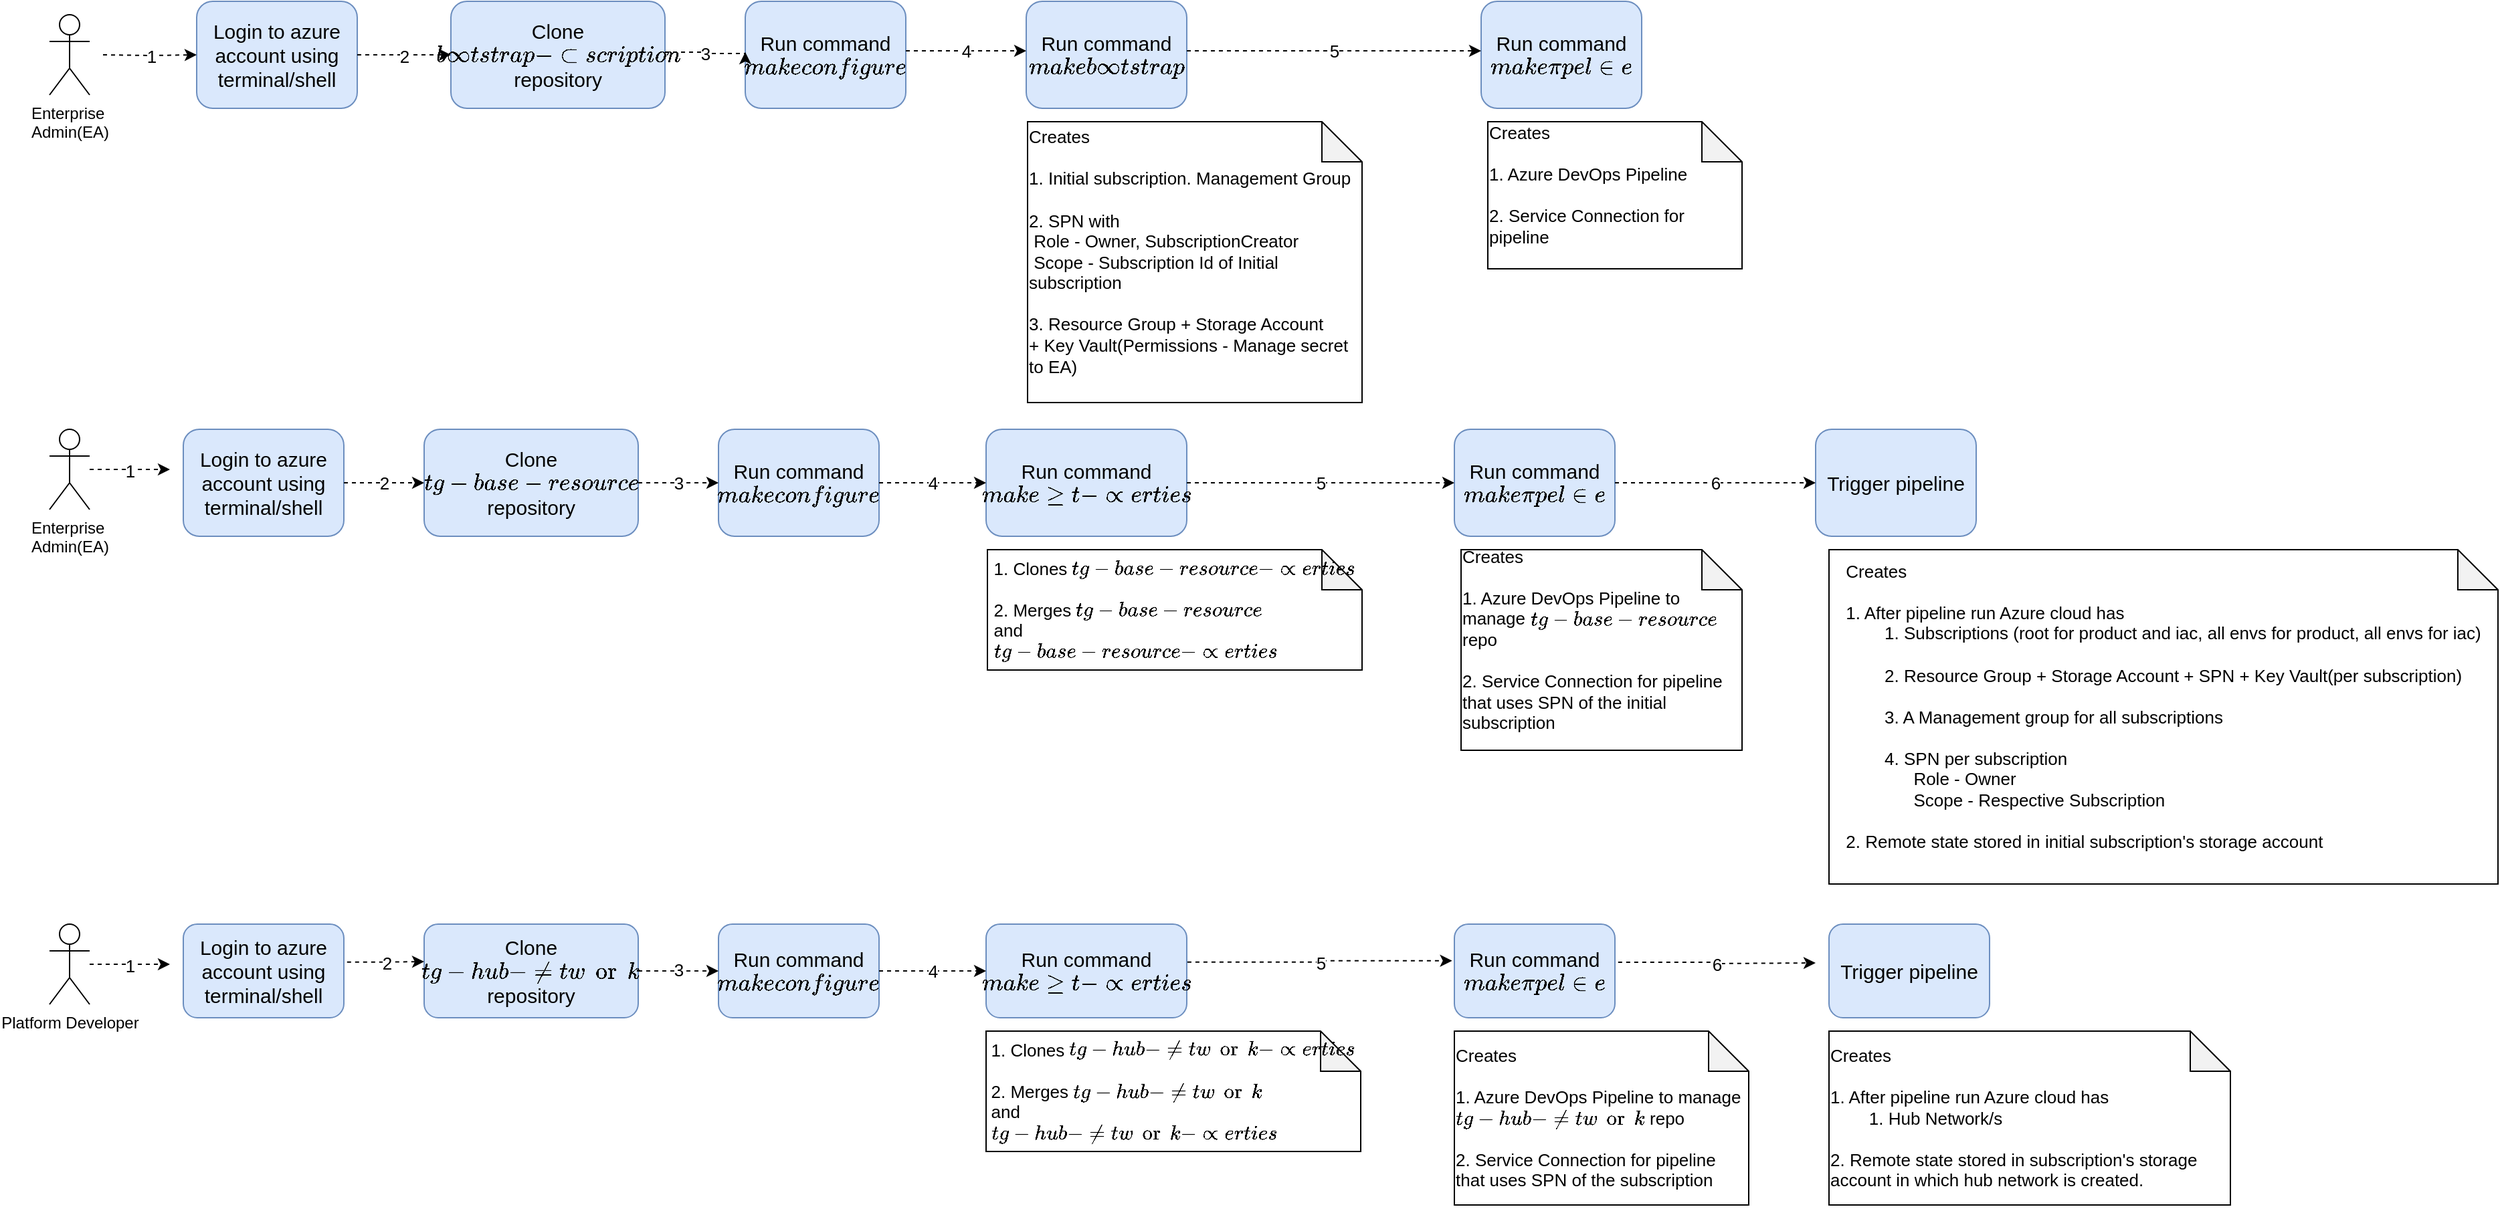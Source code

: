 <mxfile version="22.1.9" type="device">
  <diagram name="Page-1" id="f34acrSi9D9ibMz0_r-A">
    <mxGraphModel dx="4631" dy="1034" grid="1" gridSize="10" guides="1" tooltips="1" connect="1" arrows="1" fold="1" page="1" pageScale="1" pageWidth="850" pageHeight="1100" math="0" shadow="0">
      <root>
        <mxCell id="0" />
        <mxCell id="1" parent="0" />
        <mxCell id="wNbTaOA1KIy0ftxwt_gk-1" value="&lt;font style=&quot;font-size: 15px;&quot;&gt;Run command &lt;br&gt;`make bootstrap`&lt;/font&gt;" style="rounded=1;whiteSpace=wrap;html=1;fillColor=#dae8fc;strokeColor=#6c8ebf;" parent="1" vertex="1">
          <mxGeometry x="-1770" y="40" width="120" height="80" as="geometry" />
        </mxCell>
        <mxCell id="wNbTaOA1KIy0ftxwt_gk-2" value="&lt;font style=&quot;font-size: 15px;&quot;&gt;Run command &lt;br&gt;`make pipeline`&lt;/font&gt;" style="rounded=1;whiteSpace=wrap;html=1;fillColor=#dae8fc;strokeColor=#6c8ebf;" parent="1" vertex="1">
          <mxGeometry x="-1430" y="40" width="120" height="80" as="geometry" />
        </mxCell>
        <mxCell id="wNbTaOA1KIy0ftxwt_gk-3" value="Enterprise&amp;nbsp;&lt;br&gt;Admin(EA)" style="shape=umlActor;verticalLabelPosition=bottom;verticalAlign=top;html=1;outlineConnect=0;" parent="1" vertex="1">
          <mxGeometry x="-2500" y="50" width="30" height="60" as="geometry" />
        </mxCell>
        <mxCell id="wNbTaOA1KIy0ftxwt_gk-4" value="&lt;font style=&quot;font-size: 15px;&quot;&gt;Clone `bootstrap-subscription` repository&lt;/font&gt;" style="rounded=1;whiteSpace=wrap;html=1;fillColor=#dae8fc;strokeColor=#6c8ebf;" parent="1" vertex="1">
          <mxGeometry x="-2200" y="40" width="160" height="80" as="geometry" />
        </mxCell>
        <mxCell id="wNbTaOA1KIy0ftxwt_gk-5" value="&lt;font style=&quot;font-size: 15px;&quot;&gt;Login to azure account using terminal/shell&lt;/font&gt;" style="rounded=1;whiteSpace=wrap;html=1;align=center;fillColor=#dae8fc;strokeColor=#6c8ebf;" parent="1" vertex="1">
          <mxGeometry x="-2390" y="40" width="120" height="80" as="geometry" />
        </mxCell>
        <mxCell id="wNbTaOA1KIy0ftxwt_gk-7" value="&lt;div style=&quot;text-align: left; font-size: 13px;&quot;&gt;&lt;span style=&quot;background-color: initial;&quot;&gt;&lt;font style=&quot;font-size: 13px;&quot;&gt;Creates&lt;/font&gt;&lt;/span&gt;&lt;/div&gt;&lt;div style=&quot;text-align: left; font-size: 13px;&quot;&gt;&lt;span style=&quot;background-color: initial;&quot;&gt;&lt;font style=&quot;font-size: 13px;&quot;&gt;&lt;br&gt;&lt;/font&gt;&lt;/span&gt;&lt;/div&gt;&lt;div style=&quot;text-align: left; font-size: 13px;&quot;&gt;&lt;span style=&quot;background-color: initial;&quot;&gt;&lt;font style=&quot;font-size: 13px;&quot;&gt;1. Initial subscription. Management Group&lt;/font&gt;&lt;/span&gt;&lt;/div&gt;&lt;div style=&quot;text-align: left; font-size: 13px;&quot;&gt;&lt;span style=&quot;background-color: initial;&quot;&gt;&lt;font style=&quot;font-size: 13px;&quot;&gt;&lt;br&gt;&lt;/font&gt;&lt;/span&gt;&lt;/div&gt;&lt;div style=&quot;text-align: left; font-size: 13px;&quot;&gt;&lt;span style=&quot;background-color: initial;&quot;&gt;&lt;font style=&quot;font-size: 13px;&quot;&gt;2. SPN with&lt;/font&gt;&lt;/span&gt;&lt;/div&gt;&lt;div style=&quot;text-align: left; font-size: 13px;&quot;&gt;&lt;span style=&quot;background-color: initial;&quot;&gt;&lt;font style=&quot;font-size: 13px;&quot;&gt;&amp;nbsp;Role - Owner, SubscriptionCreator&lt;/font&gt;&lt;/span&gt;&lt;/div&gt;&lt;div style=&quot;text-align: left; font-size: 13px;&quot;&gt;&lt;span style=&quot;background-color: initial;&quot;&gt;&lt;font style=&quot;font-size: 13px;&quot;&gt;&amp;nbsp;Scope - Subscription Id of Initial subscription&lt;/font&gt;&lt;/span&gt;&lt;/div&gt;&lt;div style=&quot;text-align: left; font-size: 13px;&quot;&gt;&lt;span style=&quot;background-color: initial;&quot;&gt;&lt;font style=&quot;font-size: 13px;&quot;&gt;&lt;br&gt;&lt;/font&gt;&lt;/span&gt;&lt;/div&gt;&lt;div style=&quot;text-align: left; font-size: 13px;&quot;&gt;&lt;font style=&quot;font-size: 13px;&quot;&gt;&lt;span style=&quot;background-color: initial;&quot;&gt;3. Resource Group +&lt;/span&gt;&lt;span style=&quot;background-color: initial;&quot;&gt;&amp;nbsp;Storage Account +&lt;/span&gt;&lt;span style=&quot;background-color: initial;&quot;&gt;&amp;nbsp;Key Vault(&lt;/span&gt;&lt;span style=&quot;background-color: initial;&quot;&gt;Permissions - Manage secret to EA)&lt;/span&gt;&lt;/font&gt;&lt;/div&gt;&lt;div style=&quot;text-align: left; font-size: 13px;&quot;&gt;&lt;span style=&quot;background-color: initial;&quot;&gt;&lt;font style=&quot;font-size: 13px;&quot;&gt;&amp;nbsp; &amp;nbsp; &amp;nbsp;&lt;/font&gt;&lt;/span&gt;&lt;/div&gt;" style="shape=note;whiteSpace=wrap;html=1;backgroundOutline=1;darkOpacity=0.05;" parent="1" vertex="1">
          <mxGeometry x="-1769" y="130" width="250" height="210" as="geometry" />
        </mxCell>
        <mxCell id="wNbTaOA1KIy0ftxwt_gk-8" value="&lt;div style=&quot;text-align: left; font-size: 13px;&quot;&gt;&lt;span style=&quot;background-color: initial;&quot;&gt;&lt;font style=&quot;font-size: 13px;&quot;&gt;Creates&lt;/font&gt;&lt;/span&gt;&lt;/div&gt;&lt;div style=&quot;text-align: left; font-size: 13px;&quot;&gt;&lt;span style=&quot;background-color: initial;&quot;&gt;&lt;font style=&quot;font-size: 13px;&quot;&gt;&lt;br&gt;&lt;/font&gt;&lt;/span&gt;&lt;/div&gt;&lt;div style=&quot;text-align: left; font-size: 13px;&quot;&gt;&lt;span style=&quot;background-color: initial;&quot;&gt;&lt;font style=&quot;font-size: 13px;&quot;&gt;1. Azure DevOps Pipeline&lt;/font&gt;&lt;/span&gt;&lt;/div&gt;&lt;div style=&quot;text-align: left; font-size: 13px;&quot;&gt;&lt;span style=&quot;background-color: initial;&quot;&gt;&lt;font style=&quot;font-size: 13px;&quot;&gt;&lt;br&gt;&lt;/font&gt;&lt;/span&gt;&lt;/div&gt;&lt;div style=&quot;text-align: left; font-size: 13px;&quot;&gt;&lt;span style=&quot;background-color: initial;&quot;&gt;&lt;font style=&quot;font-size: 13px;&quot;&gt;2. Service Connection for pipeline&lt;/font&gt;&lt;/span&gt;&lt;/div&gt;&lt;div style=&quot;text-align: left; font-size: 13px;&quot;&gt;&lt;span style=&quot;background-color: initial;&quot;&gt;&lt;font style=&quot;font-size: 13px;&quot;&gt;&amp;nbsp; &amp;nbsp; &amp;nbsp;&lt;/font&gt;&lt;/span&gt;&lt;/div&gt;" style="shape=note;whiteSpace=wrap;html=1;backgroundOutline=1;darkOpacity=0.05;" parent="1" vertex="1">
          <mxGeometry x="-1425" y="130" width="190" height="110" as="geometry" />
        </mxCell>
        <mxCell id="wNbTaOA1KIy0ftxwt_gk-9" value="&lt;font style=&quot;font-size: 15px;&quot;&gt;Run command &lt;br&gt;`make configure`&lt;/font&gt;" style="rounded=1;whiteSpace=wrap;html=1;fillColor=#dae8fc;strokeColor=#6c8ebf;" parent="1" vertex="1">
          <mxGeometry x="-1980" y="40" width="120" height="80" as="geometry" />
        </mxCell>
        <mxCell id="wNbTaOA1KIy0ftxwt_gk-10" value="&lt;font style=&quot;font-size: 15px;&quot;&gt;Run command &lt;br&gt;`make get-properties`&lt;/font&gt;" style="rounded=1;whiteSpace=wrap;html=1;fillColor=#dae8fc;strokeColor=#6c8ebf;" parent="1" vertex="1">
          <mxGeometry x="-1800" y="360" width="150" height="80" as="geometry" />
        </mxCell>
        <mxCell id="wNbTaOA1KIy0ftxwt_gk-11" value="Enterprise&amp;nbsp;&lt;br&gt;Admin(EA)" style="shape=umlActor;verticalLabelPosition=bottom;verticalAlign=top;html=1;outlineConnect=0;" parent="1" vertex="1">
          <mxGeometry x="-2500" y="360" width="30" height="60" as="geometry" />
        </mxCell>
        <mxCell id="wNbTaOA1KIy0ftxwt_gk-12" value="&lt;font style=&quot;font-size: 15px;&quot;&gt;Clone `tg-base-resource`&lt;br&gt;repository&lt;/font&gt;" style="rounded=1;whiteSpace=wrap;html=1;fillColor=#dae8fc;strokeColor=#6c8ebf;" parent="1" vertex="1">
          <mxGeometry x="-2220" y="360" width="160" height="80" as="geometry" />
        </mxCell>
        <mxCell id="wNbTaOA1KIy0ftxwt_gk-13" value="&lt;font style=&quot;font-size: 15px;&quot;&gt;Login to azure account using terminal/shell&lt;/font&gt;" style="rounded=1;whiteSpace=wrap;html=1;align=center;fillColor=#dae8fc;strokeColor=#6c8ebf;" parent="1" vertex="1">
          <mxGeometry x="-2400" y="360" width="120" height="80" as="geometry" />
        </mxCell>
        <mxCell id="wNbTaOA1KIy0ftxwt_gk-14" value="&lt;div style=&quot;text-align: left; font-size: 13px;&quot;&gt;&lt;font style=&quot;font-size: 13px;&quot;&gt;&lt;br&gt;&lt;/font&gt;&lt;/div&gt;&lt;div style=&quot;text-align: left; font-size: 13px;&quot;&gt;&lt;font style=&quot;font-size: 13px;&quot;&gt;&lt;br&gt;&lt;/font&gt;&lt;/div&gt;&lt;div style=&quot;text-align: left; font-size: 13px;&quot;&gt;&lt;font style=&quot;font-size: 13px;&quot;&gt;1. Clones `tg-base-resource-properties`&lt;/font&gt;&lt;/div&gt;&lt;div style=&quot;text-align: left; font-size: 13px;&quot;&gt;&lt;font style=&quot;font-size: 13px;&quot;&gt;&lt;br&gt;&lt;/font&gt;&lt;/div&gt;&lt;div style=&quot;text-align: left; font-size: 13px;&quot;&gt;&lt;font style=&quot;font-size: 13px;&quot;&gt;2. Merges `tg-base-resource`&amp;nbsp;&lt;/font&gt;&lt;/div&gt;&lt;div style=&quot;text-align: left; font-size: 13px;&quot;&gt;&lt;font style=&quot;font-size: 13px;&quot;&gt;and&amp;nbsp;&lt;/font&gt;&lt;/div&gt;&lt;div style=&quot;text-align: left; font-size: 13px;&quot;&gt;&lt;font style=&quot;font-size: 13px;&quot;&gt;`tg-base-resource-properties`&lt;/font&gt;&lt;/div&gt;&lt;div style=&quot;text-align: left; font-size: 13px;&quot;&gt;&lt;font style=&quot;font-size: 13px;&quot;&gt;&lt;br&gt;&lt;/font&gt;&lt;/div&gt;&lt;div style=&quot;text-align: left; font-size: 13px;&quot;&gt;&lt;span style=&quot;background-color: initial;&quot;&gt;&lt;font style=&quot;font-size: 13px;&quot;&gt;&amp;nbsp; &amp;nbsp; &amp;nbsp;&lt;/font&gt;&lt;/span&gt;&lt;/div&gt;" style="shape=note;whiteSpace=wrap;html=1;backgroundOutline=1;darkOpacity=0.05;" parent="1" vertex="1">
          <mxGeometry x="-1799" y="450" width="280" height="90" as="geometry" />
        </mxCell>
        <mxCell id="wNbTaOA1KIy0ftxwt_gk-15" value="&lt;font style=&quot;font-size: 15px;&quot;&gt;Run command &lt;br&gt;`make configure`&lt;/font&gt;" style="rounded=1;whiteSpace=wrap;html=1;fillColor=#dae8fc;strokeColor=#6c8ebf;" parent="1" vertex="1">
          <mxGeometry x="-2000" y="360" width="120" height="80" as="geometry" />
        </mxCell>
        <mxCell id="wNbTaOA1KIy0ftxwt_gk-16" value="&lt;font style=&quot;font-size: 15px;&quot;&gt;Run command &lt;br&gt;`make pipeline`&lt;/font&gt;" style="rounded=1;whiteSpace=wrap;html=1;fillColor=#dae8fc;strokeColor=#6c8ebf;" parent="1" vertex="1">
          <mxGeometry x="-1450" y="360" width="120" height="80" as="geometry" />
        </mxCell>
        <mxCell id="wNbTaOA1KIy0ftxwt_gk-17" value="&lt;div style=&quot;text-align: left; font-size: 13px;&quot;&gt;&lt;font style=&quot;font-size: 13px;&quot;&gt;&lt;span style=&quot;background-color: initial;&quot;&gt;Creates&lt;/span&gt;&lt;br&gt;&lt;/font&gt;&lt;/div&gt;&lt;div style=&quot;text-align: left; font-size: 13px;&quot;&gt;&lt;span style=&quot;background-color: initial;&quot;&gt;&lt;font style=&quot;font-size: 13px;&quot;&gt;&lt;br&gt;&lt;/font&gt;&lt;/span&gt;&lt;/div&gt;&lt;div style=&quot;text-align: left; font-size: 13px;&quot;&gt;&lt;span style=&quot;background-color: initial;&quot;&gt;&lt;font style=&quot;font-size: 13px;&quot;&gt;1. Azure DevOps Pipeline to manage `tg-base-resource` repo&lt;/font&gt;&lt;/span&gt;&lt;/div&gt;&lt;div style=&quot;text-align: left; font-size: 13px;&quot;&gt;&lt;span style=&quot;background-color: initial;&quot;&gt;&lt;font style=&quot;font-size: 13px;&quot;&gt;&lt;br&gt;&lt;/font&gt;&lt;/span&gt;&lt;/div&gt;&lt;div style=&quot;text-align: left; font-size: 13px;&quot;&gt;&lt;span style=&quot;background-color: initial;&quot;&gt;&lt;font style=&quot;font-size: 13px;&quot;&gt;2. Service Connection for pipeline that uses SPN of the initial subscription&lt;/font&gt;&lt;/span&gt;&lt;/div&gt;&lt;div style=&quot;text-align: left; font-size: 13px;&quot;&gt;&lt;span style=&quot;background-color: initial;&quot;&gt;&lt;font style=&quot;font-size: 13px;&quot;&gt;&amp;nbsp; &amp;nbsp; &amp;nbsp;&lt;/font&gt;&lt;/span&gt;&lt;/div&gt;" style="shape=note;whiteSpace=wrap;html=1;backgroundOutline=1;darkOpacity=0.05;" parent="1" vertex="1">
          <mxGeometry x="-1445" y="450" width="210" height="150" as="geometry" />
        </mxCell>
        <mxCell id="XvCVCBna7NF6vPJrASvx-3" value="Platform Developer" style="shape=umlActor;verticalLabelPosition=bottom;verticalAlign=top;html=1;outlineConnect=0;" parent="1" vertex="1">
          <mxGeometry x="-2500" y="730" width="30" height="60" as="geometry" />
        </mxCell>
        <mxCell id="XvCVCBna7NF6vPJrASvx-4" value="&lt;font style=&quot;font-size: 15px;&quot;&gt;Clone `tg-hub-network`&lt;br&gt;repository&lt;/font&gt;" style="rounded=1;whiteSpace=wrap;html=1;fillColor=#dae8fc;strokeColor=#6c8ebf;" parent="1" vertex="1">
          <mxGeometry x="-2220" y="730" width="160" height="70" as="geometry" />
        </mxCell>
        <mxCell id="XvCVCBna7NF6vPJrASvx-5" value="&lt;font style=&quot;font-size: 15px;&quot;&gt;Login to azure account using terminal/shell&lt;/font&gt;" style="rounded=1;whiteSpace=wrap;html=1;align=center;fillColor=#dae8fc;strokeColor=#6c8ebf;" parent="1" vertex="1">
          <mxGeometry x="-2400" y="730" width="120" height="70" as="geometry" />
        </mxCell>
        <mxCell id="XvCVCBna7NF6vPJrASvx-6" value="&lt;div style=&quot;text-align: left; font-size: 13px;&quot;&gt;&lt;font style=&quot;font-size: 13px;&quot;&gt;&lt;br&gt;&lt;/font&gt;&lt;/div&gt;&lt;div style=&quot;text-align: left; font-size: 13px;&quot;&gt;&lt;font style=&quot;font-size: 13px;&quot;&gt;&lt;br&gt;&lt;/font&gt;&lt;/div&gt;&lt;div style=&quot;text-align: left; font-size: 13px;&quot;&gt;&lt;font style=&quot;font-size: 13px;&quot;&gt;1. Clones `tg-hub-network-properties`&lt;/font&gt;&lt;/div&gt;&lt;div style=&quot;text-align: left; font-size: 13px;&quot;&gt;&lt;font style=&quot;font-size: 13px;&quot;&gt;&lt;br&gt;&lt;/font&gt;&lt;/div&gt;&lt;div style=&quot;text-align: left; font-size: 13px;&quot;&gt;&lt;font style=&quot;font-size: 13px;&quot;&gt;2. Merges `tg-hub-network`&lt;/font&gt;&lt;/div&gt;&lt;div style=&quot;text-align: left; font-size: 13px;&quot;&gt;&lt;font style=&quot;font-size: 13px;&quot;&gt;and&amp;nbsp;&lt;/font&gt;&lt;/div&gt;&lt;div style=&quot;text-align: left; font-size: 13px;&quot;&gt;&lt;font style=&quot;font-size: 13px;&quot;&gt;`tg-hub-network-properties`&lt;/font&gt;&lt;/div&gt;&lt;div style=&quot;text-align: left; font-size: 13px;&quot;&gt;&lt;font style=&quot;font-size: 13px;&quot;&gt;&lt;br&gt;&lt;/font&gt;&lt;/div&gt;&lt;div style=&quot;text-align: left; font-size: 13px;&quot;&gt;&lt;span style=&quot;background-color: initial;&quot;&gt;&lt;font style=&quot;font-size: 13px;&quot;&gt;&amp;nbsp; &amp;nbsp; &amp;nbsp;&lt;/font&gt;&lt;/span&gt;&lt;/div&gt;" style="shape=note;whiteSpace=wrap;html=1;backgroundOutline=1;darkOpacity=0.05;" parent="1" vertex="1">
          <mxGeometry x="-1800" y="810" width="280" height="90" as="geometry" />
        </mxCell>
        <mxCell id="XvCVCBna7NF6vPJrASvx-7" value="&lt;font style=&quot;font-size: 15px;&quot;&gt;Run command &lt;br&gt;`make configure`&lt;/font&gt;" style="rounded=1;whiteSpace=wrap;html=1;fillColor=#dae8fc;strokeColor=#6c8ebf;" parent="1" vertex="1">
          <mxGeometry x="-2000" y="730" width="120" height="70" as="geometry" />
        </mxCell>
        <mxCell id="XvCVCBna7NF6vPJrASvx-8" value="&lt;font style=&quot;font-size: 15px;&quot;&gt;Run command &lt;br&gt;`make pipeline`&lt;/font&gt;" style="rounded=1;whiteSpace=wrap;html=1;fillColor=#dae8fc;strokeColor=#6c8ebf;" parent="1" vertex="1">
          <mxGeometry x="-1450" y="730" width="120" height="70" as="geometry" />
        </mxCell>
        <mxCell id="XvCVCBna7NF6vPJrASvx-9" value="&lt;div style=&quot;text-align: left; font-size: 13px;&quot;&gt;&lt;span style=&quot;background-color: initial;&quot;&gt;&lt;font style=&quot;font-size: 13px;&quot;&gt;&lt;br&gt;&lt;/font&gt;&lt;/span&gt;&lt;/div&gt;&lt;div style=&quot;text-align: left; font-size: 13px;&quot;&gt;&lt;span style=&quot;background-color: initial;&quot;&gt;&lt;font style=&quot;font-size: 13px;&quot;&gt;Creates&lt;/font&gt;&lt;/span&gt;&lt;/div&gt;&lt;div style=&quot;text-align: left; font-size: 13px;&quot;&gt;&lt;span style=&quot;background-color: initial;&quot;&gt;&lt;font style=&quot;font-size: 13px;&quot;&gt;&lt;br&gt;&lt;/font&gt;&lt;/span&gt;&lt;/div&gt;&lt;div style=&quot;text-align: left; font-size: 13px;&quot;&gt;&lt;span style=&quot;background-color: initial;&quot;&gt;&lt;font style=&quot;font-size: 13px;&quot;&gt;1. Azure DevOps Pipeline to manage `tg-hub-network` repo&lt;/font&gt;&lt;/span&gt;&lt;/div&gt;&lt;div style=&quot;text-align: left; font-size: 13px;&quot;&gt;&lt;span style=&quot;background-color: initial;&quot;&gt;&lt;font style=&quot;font-size: 13px;&quot;&gt;&lt;br&gt;&lt;/font&gt;&lt;/span&gt;&lt;/div&gt;&lt;div style=&quot;text-align: left; font-size: 13px;&quot;&gt;&lt;span style=&quot;background-color: initial;&quot;&gt;&lt;font style=&quot;font-size: 13px;&quot;&gt;2. Service Connection for pipeline that uses SPN of the subscription&lt;/font&gt;&lt;/span&gt;&lt;/div&gt;&lt;div style=&quot;text-align: left; font-size: 13px;&quot;&gt;&lt;span style=&quot;background-color: initial;&quot;&gt;&lt;font style=&quot;font-size: 13px;&quot;&gt;&amp;nbsp; &amp;nbsp; &amp;nbsp;&lt;/font&gt;&lt;/span&gt;&lt;/div&gt;" style="shape=note;whiteSpace=wrap;html=1;backgroundOutline=1;darkOpacity=0.05;" parent="1" vertex="1">
          <mxGeometry x="-1450" y="810" width="220" height="130" as="geometry" />
        </mxCell>
        <mxCell id="4FYzvDKBaU3467gTnonA-1" value="" style="endArrow=classic;html=1;rounded=0;edgeStyle=orthogonalEdgeStyle;exitX=1;exitY=0.5;exitDx=0;exitDy=0;entryX=0;entryY=0.5;entryDx=0;entryDy=0;dashed=1;" edge="1" parent="1">
          <mxGeometry relative="1" as="geometry">
            <mxPoint x="-1860" y="77" as="sourcePoint" />
            <mxPoint x="-1770" y="77" as="targetPoint" />
          </mxGeometry>
        </mxCell>
        <mxCell id="4FYzvDKBaU3467gTnonA-2" value="4" style="edgeLabel;resizable=0;html=1;align=center;verticalAlign=middle;fontSize=13;" connectable="0" vertex="1" parent="4FYzvDKBaU3467gTnonA-1">
          <mxGeometry relative="1" as="geometry" />
        </mxCell>
        <mxCell id="4FYzvDKBaU3467gTnonA-3" value="" style="endArrow=classic;html=1;rounded=0;edgeStyle=orthogonalEdgeStyle;exitX=1;exitY=0.5;exitDx=0;exitDy=0;entryX=0;entryY=0.5;entryDx=0;entryDy=0;dashed=1;" edge="1" parent="1">
          <mxGeometry relative="1" as="geometry">
            <mxPoint x="-1650" y="77" as="sourcePoint" />
            <mxPoint x="-1430" y="77" as="targetPoint" />
          </mxGeometry>
        </mxCell>
        <mxCell id="4FYzvDKBaU3467gTnonA-4" value="5" style="edgeLabel;resizable=0;html=1;align=center;verticalAlign=middle;fontSize=13;" connectable="0" vertex="1" parent="4FYzvDKBaU3467gTnonA-3">
          <mxGeometry relative="1" as="geometry" />
        </mxCell>
        <mxCell id="4FYzvDKBaU3467gTnonA-5" value="" style="endArrow=classic;html=1;rounded=0;edgeStyle=orthogonalEdgeStyle;exitX=1;exitY=0.5;exitDx=0;exitDy=0;dashed=1;" edge="1" parent="1">
          <mxGeometry relative="1" as="geometry">
            <mxPoint x="-2040" y="78" as="sourcePoint" />
            <mxPoint x="-1980" y="78" as="targetPoint" />
            <Array as="points">
              <mxPoint x="-2010" y="78" />
              <mxPoint x="-2010" y="79" />
            </Array>
          </mxGeometry>
        </mxCell>
        <mxCell id="4FYzvDKBaU3467gTnonA-6" value="3" style="edgeLabel;resizable=0;html=1;align=center;verticalAlign=middle;fontSize=13;" connectable="0" vertex="1" parent="4FYzvDKBaU3467gTnonA-5">
          <mxGeometry relative="1" as="geometry" />
        </mxCell>
        <mxCell id="4FYzvDKBaU3467gTnonA-7" value="" style="endArrow=classic;html=1;rounded=0;edgeStyle=orthogonalEdgeStyle;exitX=1;exitY=0.5;exitDx=0;exitDy=0;dashed=1;" edge="1" parent="1" source="wNbTaOA1KIy0ftxwt_gk-5">
          <mxGeometry relative="1" as="geometry">
            <mxPoint x="-1750" y="530" as="sourcePoint" />
            <mxPoint x="-2200" y="80" as="targetPoint" />
          </mxGeometry>
        </mxCell>
        <mxCell id="4FYzvDKBaU3467gTnonA-8" value="2" style="edgeLabel;resizable=0;html=1;align=center;verticalAlign=middle;fontSize=13;" connectable="0" vertex="1" parent="4FYzvDKBaU3467gTnonA-7">
          <mxGeometry relative="1" as="geometry" />
        </mxCell>
        <mxCell id="4FYzvDKBaU3467gTnonA-9" value="" style="endArrow=classic;html=1;rounded=0;edgeStyle=orthogonalEdgeStyle;entryX=0;entryY=0.5;entryDx=0;entryDy=0;dashed=1;" edge="1" parent="1" target="wNbTaOA1KIy0ftxwt_gk-5">
          <mxGeometry relative="1" as="geometry">
            <mxPoint x="-2460" y="80" as="sourcePoint" />
            <mxPoint x="-1650" y="530" as="targetPoint" />
          </mxGeometry>
        </mxCell>
        <mxCell id="4FYzvDKBaU3467gTnonA-10" value="1" style="edgeLabel;resizable=0;html=1;align=center;verticalAlign=middle;fontSize=13;" connectable="0" vertex="1" parent="4FYzvDKBaU3467gTnonA-9">
          <mxGeometry relative="1" as="geometry" />
        </mxCell>
        <mxCell id="4FYzvDKBaU3467gTnonA-12" value="&lt;font style=&quot;font-size: 15px;&quot;&gt;Run command &lt;br&gt;`make get-properties`&lt;/font&gt;" style="rounded=1;whiteSpace=wrap;html=1;fillColor=#dae8fc;strokeColor=#6c8ebf;" vertex="1" parent="1">
          <mxGeometry x="-1800" y="730" width="150" height="70" as="geometry" />
        </mxCell>
        <mxCell id="4FYzvDKBaU3467gTnonA-13" value="&lt;font style=&quot;font-size: 15px;&quot;&gt;Trigger pipeline&lt;/font&gt;" style="rounded=1;whiteSpace=wrap;html=1;fillColor=#dae8fc;strokeColor=#6c8ebf;" vertex="1" parent="1">
          <mxGeometry x="-1180" y="360" width="120" height="80" as="geometry" />
        </mxCell>
        <mxCell id="4FYzvDKBaU3467gTnonA-14" value="&lt;div style=&quot;text-align: left; font-size: 13px;&quot;&gt;&lt;font style=&quot;font-size: 13px;&quot;&gt;Creates&lt;/font&gt;&lt;/div&gt;&lt;div style=&quot;text-align: left; font-size: 13px;&quot;&gt;&lt;font style=&quot;font-size: 13px;&quot;&gt;&lt;br&gt;&lt;/font&gt;&lt;/div&gt;&lt;div style=&quot;text-align: left; font-size: 13px;&quot;&gt;&lt;span style=&quot;background-color: initial;&quot;&gt;&lt;font style=&quot;font-size: 13px;&quot;&gt;1. After pipeline run Azure cloud has&lt;/font&gt;&lt;/span&gt;&lt;/div&gt;&lt;div style=&quot;text-align: left; font-size: 13px;&quot;&gt;&lt;span style=&quot;background-color: initial;&quot;&gt;&lt;font style=&quot;font-size: 13px;&quot;&gt;&lt;span style=&quot;white-space: pre;&quot;&gt;&#x9;&lt;/span&gt;1. Subscriptions (root for product and iac, all envs for product, all envs for iac)&lt;/font&gt;&lt;/span&gt;&lt;/div&gt;&lt;div style=&quot;text-align: left; font-size: 13px;&quot;&gt;&lt;span style=&quot;background-color: initial;&quot;&gt;&lt;font style=&quot;font-size: 13px;&quot;&gt;&lt;br&gt;&lt;/font&gt;&lt;/span&gt;&lt;/div&gt;&lt;div style=&quot;text-align: left; font-size: 13px;&quot;&gt;&lt;span style=&quot;background-color: initial;&quot;&gt;&lt;font style=&quot;font-size: 13px;&quot;&gt;&amp;nbsp; &amp;nbsp; &amp;nbsp; &amp;nbsp; 2. Resource Group + Storage Account + SPN + Key Vault(per subscription)&lt;/font&gt;&lt;/span&gt;&lt;/div&gt;&lt;div style=&quot;text-align: left; font-size: 13px;&quot;&gt;&lt;span style=&quot;background-color: initial;&quot;&gt;&lt;font style=&quot;font-size: 13px;&quot;&gt;&lt;br&gt;&lt;/font&gt;&lt;/span&gt;&lt;/div&gt;&lt;div style=&quot;text-align: left; font-size: 13px;&quot;&gt;&lt;span style=&quot;background-color: initial;&quot;&gt;&lt;font style=&quot;font-size: 13px;&quot;&gt;&amp;nbsp; &amp;nbsp; &amp;nbsp; &amp;nbsp; 3. A Management group for all subscriptions&lt;/font&gt;&lt;/span&gt;&lt;/div&gt;&lt;div style=&quot;text-align: left; font-size: 13px;&quot;&gt;&lt;span style=&quot;background-color: initial;&quot;&gt;&lt;font style=&quot;font-size: 13px;&quot;&gt;&lt;br&gt;&lt;/font&gt;&lt;/span&gt;&lt;/div&gt;&lt;div style=&quot;text-align: left; font-size: 13px;&quot;&gt;&lt;span style=&quot;background-color: initial;&quot;&gt;&lt;font style=&quot;font-size: 13px;&quot;&gt;&amp;nbsp; &amp;nbsp; &amp;nbsp; &amp;nbsp; 4. SPN per subscription&lt;/font&gt;&lt;/span&gt;&lt;/div&gt;&lt;div style=&quot;text-align: left; font-size: 13px;&quot;&gt;&lt;span style=&quot;background-color: initial;&quot;&gt;&lt;font style=&quot;font-size: 13px;&quot;&gt;&amp;nbsp; &amp;nbsp; &amp;nbsp; &amp;nbsp; &amp;nbsp; &amp;nbsp; &amp;nbsp; Role - Owner&lt;/font&gt;&lt;/span&gt;&lt;/div&gt;&lt;div style=&quot;text-align: left; font-size: 13px;&quot;&gt;&lt;span style=&quot;background-color: initial;&quot;&gt;&lt;font style=&quot;font-size: 13px;&quot;&gt;&amp;nbsp; &amp;nbsp; &amp;nbsp; &amp;nbsp; &amp;nbsp; &amp;nbsp; &amp;nbsp; Scope - Respective Subscription&lt;/font&gt;&lt;/span&gt;&lt;/div&gt;&lt;div style=&quot;text-align: left; font-size: 13px;&quot;&gt;&lt;span style=&quot;background-color: initial;&quot;&gt;&lt;font style=&quot;font-size: 13px;&quot;&gt;&lt;br&gt;&lt;/font&gt;&lt;/span&gt;&lt;/div&gt;&lt;div style=&quot;text-align: left; font-size: 13px;&quot;&gt;&lt;span style=&quot;background-color: initial;&quot;&gt;&lt;font style=&quot;font-size: 13px;&quot;&gt;2. Remote state stored in initial subscription&#39;s storage account&lt;/font&gt;&lt;/span&gt;&lt;/div&gt;&lt;div style=&quot;text-align: left; font-size: 13px;&quot;&gt;&lt;span style=&quot;background-color: initial;&quot;&gt;&lt;font style=&quot;font-size: 13px;&quot;&gt;&amp;nbsp; &amp;nbsp; &amp;nbsp;&lt;/font&gt;&lt;/span&gt;&lt;/div&gt;" style="shape=note;whiteSpace=wrap;html=1;backgroundOutline=1;darkOpacity=0.05;" vertex="1" parent="1">
          <mxGeometry x="-1170" y="450" width="500" height="250" as="geometry" />
        </mxCell>
        <mxCell id="4FYzvDKBaU3467gTnonA-15" value="&lt;font style=&quot;font-size: 15px;&quot;&gt;Trigger pipeline&lt;/font&gt;" style="rounded=1;whiteSpace=wrap;html=1;fillColor=#dae8fc;strokeColor=#6c8ebf;" vertex="1" parent="1">
          <mxGeometry x="-1170" y="730" width="120" height="70" as="geometry" />
        </mxCell>
        <mxCell id="4FYzvDKBaU3467gTnonA-16" value="&lt;div style=&quot;text-align: left; font-size: 13px;&quot;&gt;&lt;span style=&quot;background-color: initial;&quot;&gt;&lt;font style=&quot;font-size: 13px;&quot;&gt;&lt;br&gt;&lt;/font&gt;&lt;/span&gt;&lt;/div&gt;&lt;div style=&quot;text-align: left; font-size: 13px;&quot;&gt;&lt;span style=&quot;background-color: initial;&quot;&gt;&lt;font style=&quot;font-size: 13px;&quot;&gt;Creates&lt;/font&gt;&lt;/span&gt;&lt;/div&gt;&lt;div style=&quot;text-align: left; font-size: 13px;&quot;&gt;&lt;span style=&quot;background-color: initial;&quot;&gt;&lt;font style=&quot;font-size: 13px;&quot;&gt;&lt;br&gt;&lt;/font&gt;&lt;/span&gt;&lt;/div&gt;&lt;div style=&quot;text-align: left; font-size: 13px;&quot;&gt;&lt;span style=&quot;background-color: initial;&quot;&gt;&lt;font style=&quot;font-size: 13px;&quot;&gt;1. After pipeline run Azure cloud has&lt;/font&gt;&lt;/span&gt;&lt;/div&gt;&lt;div style=&quot;text-align: left; font-size: 13px;&quot;&gt;&lt;span style=&quot;background-color: initial;&quot;&gt;&lt;font style=&quot;font-size: 13px;&quot;&gt;&lt;span style=&quot;white-space: pre;&quot;&gt;&#x9;&lt;/span&gt;1. Hub Network/s&lt;/font&gt;&lt;/span&gt;&lt;/div&gt;&lt;div style=&quot;text-align: left; font-size: 13px;&quot;&gt;&lt;span style=&quot;background-color: initial;&quot;&gt;&lt;font style=&quot;font-size: 13px;&quot;&gt;&lt;br&gt;&lt;/font&gt;&lt;/span&gt;&lt;/div&gt;&lt;div style=&quot;text-align: left; font-size: 13px;&quot;&gt;&lt;span style=&quot;background-color: initial;&quot;&gt;&lt;font style=&quot;font-size: 13px;&quot;&gt;2. Remote state stored in subscription&#39;s storage account in which hub network is created.&lt;/font&gt;&lt;/span&gt;&lt;/div&gt;&lt;div style=&quot;text-align: left; font-size: 13px;&quot;&gt;&lt;span style=&quot;background-color: initial;&quot;&gt;&lt;font style=&quot;font-size: 13px;&quot;&gt;&amp;nbsp; &amp;nbsp; &amp;nbsp;&lt;/font&gt;&lt;/span&gt;&lt;/div&gt;" style="shape=note;whiteSpace=wrap;html=1;backgroundOutline=1;darkOpacity=0.05;" vertex="1" parent="1">
          <mxGeometry x="-1170" y="810" width="300" height="130" as="geometry" />
        </mxCell>
        <mxCell id="4FYzvDKBaU3467gTnonA-17" value="" style="endArrow=classic;html=1;rounded=0;edgeStyle=orthogonalEdgeStyle;dashed=1;" edge="1" parent="1" source="wNbTaOA1KIy0ftxwt_gk-11">
          <mxGeometry relative="1" as="geometry">
            <mxPoint x="-2450" y="90" as="sourcePoint" />
            <mxPoint x="-2410" y="390" as="targetPoint" />
          </mxGeometry>
        </mxCell>
        <mxCell id="4FYzvDKBaU3467gTnonA-18" value="1" style="edgeLabel;resizable=0;html=1;align=center;verticalAlign=middle;fontSize=13;" connectable="0" vertex="1" parent="4FYzvDKBaU3467gTnonA-17">
          <mxGeometry relative="1" as="geometry" />
        </mxCell>
        <mxCell id="4FYzvDKBaU3467gTnonA-22" value="" style="endArrow=classic;html=1;rounded=0;edgeStyle=orthogonalEdgeStyle;exitX=1;exitY=0.5;exitDx=0;exitDy=0;dashed=1;entryX=0;entryY=0.5;entryDx=0;entryDy=0;" edge="1" parent="1" source="wNbTaOA1KIy0ftxwt_gk-13" target="wNbTaOA1KIy0ftxwt_gk-12">
          <mxGeometry relative="1" as="geometry">
            <mxPoint x="-2260" y="90" as="sourcePoint" />
            <mxPoint x="-2190" y="90" as="targetPoint" />
          </mxGeometry>
        </mxCell>
        <mxCell id="4FYzvDKBaU3467gTnonA-23" value="2" style="edgeLabel;resizable=0;html=1;align=center;verticalAlign=middle;fontSize=13;" connectable="0" vertex="1" parent="4FYzvDKBaU3467gTnonA-22">
          <mxGeometry relative="1" as="geometry" />
        </mxCell>
        <mxCell id="4FYzvDKBaU3467gTnonA-24" value="" style="endArrow=classic;html=1;rounded=0;edgeStyle=orthogonalEdgeStyle;exitX=1;exitY=0.5;exitDx=0;exitDy=0;dashed=1;entryX=0;entryY=0.5;entryDx=0;entryDy=0;" edge="1" parent="1" source="wNbTaOA1KIy0ftxwt_gk-12" target="wNbTaOA1KIy0ftxwt_gk-15">
          <mxGeometry relative="1" as="geometry">
            <mxPoint x="-2030" y="88" as="sourcePoint" />
            <mxPoint x="-1970" y="88" as="targetPoint" />
            <Array as="points">
              <mxPoint x="-2030" y="400" />
              <mxPoint x="-2030" y="400" />
            </Array>
          </mxGeometry>
        </mxCell>
        <mxCell id="4FYzvDKBaU3467gTnonA-25" value="3" style="edgeLabel;resizable=0;html=1;align=center;verticalAlign=middle;fontSize=13;" connectable="0" vertex="1" parent="4FYzvDKBaU3467gTnonA-24">
          <mxGeometry relative="1" as="geometry" />
        </mxCell>
        <mxCell id="4FYzvDKBaU3467gTnonA-27" value="" style="endArrow=classic;html=1;rounded=0;edgeStyle=orthogonalEdgeStyle;exitX=1;exitY=0.5;exitDx=0;exitDy=0;entryX=0;entryY=0.5;entryDx=0;entryDy=0;dashed=1;" edge="1" parent="1" source="wNbTaOA1KIy0ftxwt_gk-15" target="wNbTaOA1KIy0ftxwt_gk-10">
          <mxGeometry relative="1" as="geometry">
            <mxPoint x="-1850" y="87" as="sourcePoint" />
            <mxPoint x="-1760" y="87" as="targetPoint" />
          </mxGeometry>
        </mxCell>
        <mxCell id="4FYzvDKBaU3467gTnonA-28" value="4" style="edgeLabel;resizable=0;html=1;align=center;verticalAlign=middle;fontSize=13;" connectable="0" vertex="1" parent="4FYzvDKBaU3467gTnonA-27">
          <mxGeometry relative="1" as="geometry" />
        </mxCell>
        <mxCell id="4FYzvDKBaU3467gTnonA-29" value="" style="endArrow=classic;html=1;rounded=0;edgeStyle=orthogonalEdgeStyle;exitX=1;exitY=0.5;exitDx=0;exitDy=0;entryX=0;entryY=0.5;entryDx=0;entryDy=0;dashed=1;" edge="1" parent="1" source="wNbTaOA1KIy0ftxwt_gk-10" target="wNbTaOA1KIy0ftxwt_gk-16">
          <mxGeometry relative="1" as="geometry">
            <mxPoint x="-1640" y="87" as="sourcePoint" />
            <mxPoint x="-1420" y="87" as="targetPoint" />
          </mxGeometry>
        </mxCell>
        <mxCell id="4FYzvDKBaU3467gTnonA-30" value="5" style="edgeLabel;resizable=0;html=1;align=center;verticalAlign=middle;fontSize=13;" connectable="0" vertex="1" parent="4FYzvDKBaU3467gTnonA-29">
          <mxGeometry relative="1" as="geometry" />
        </mxCell>
        <mxCell id="4FYzvDKBaU3467gTnonA-35" value="" style="endArrow=classic;html=1;rounded=0;edgeStyle=orthogonalEdgeStyle;dashed=1;" edge="1" parent="1" source="XvCVCBna7NF6vPJrASvx-3">
          <mxGeometry relative="1" as="geometry">
            <mxPoint x="-2460" y="400" as="sourcePoint" />
            <mxPoint x="-2410" y="760" as="targetPoint" />
          </mxGeometry>
        </mxCell>
        <mxCell id="4FYzvDKBaU3467gTnonA-36" value="1" style="edgeLabel;resizable=0;html=1;align=center;verticalAlign=middle;fontSize=13;" connectable="0" vertex="1" parent="4FYzvDKBaU3467gTnonA-35">
          <mxGeometry relative="1" as="geometry" />
        </mxCell>
        <mxCell id="4FYzvDKBaU3467gTnonA-37" value="" style="endArrow=classic;html=1;rounded=0;edgeStyle=orthogonalEdgeStyle;exitX=1.02;exitY=0.405;exitDx=0;exitDy=0;dashed=1;exitPerimeter=0;" edge="1" parent="1" source="XvCVCBna7NF6vPJrASvx-5">
          <mxGeometry relative="1" as="geometry">
            <mxPoint x="-2270" y="410" as="sourcePoint" />
            <mxPoint x="-2220" y="758" as="targetPoint" />
          </mxGeometry>
        </mxCell>
        <mxCell id="4FYzvDKBaU3467gTnonA-38" value="2" style="edgeLabel;resizable=0;html=1;align=center;verticalAlign=middle;fontSize=13;" connectable="0" vertex="1" parent="4FYzvDKBaU3467gTnonA-37">
          <mxGeometry relative="1" as="geometry" />
        </mxCell>
        <mxCell id="4FYzvDKBaU3467gTnonA-40" value="" style="endArrow=classic;html=1;rounded=0;edgeStyle=orthogonalEdgeStyle;exitX=1;exitY=0.5;exitDx=0;exitDy=0;dashed=1;entryX=0;entryY=0.5;entryDx=0;entryDy=0;" edge="1" parent="1" source="XvCVCBna7NF6vPJrASvx-4" target="XvCVCBna7NF6vPJrASvx-7">
          <mxGeometry relative="1" as="geometry">
            <mxPoint x="-2050" y="410" as="sourcePoint" />
            <mxPoint x="-2000" y="410" as="targetPoint" />
            <Array as="points" />
          </mxGeometry>
        </mxCell>
        <mxCell id="4FYzvDKBaU3467gTnonA-41" value="3" style="edgeLabel;resizable=0;html=1;align=center;verticalAlign=middle;fontSize=13;" connectable="0" vertex="1" parent="4FYzvDKBaU3467gTnonA-40">
          <mxGeometry relative="1" as="geometry">
            <mxPoint y="-1" as="offset" />
          </mxGeometry>
        </mxCell>
        <mxCell id="4FYzvDKBaU3467gTnonA-42" value="" style="endArrow=classic;html=1;rounded=0;edgeStyle=orthogonalEdgeStyle;exitX=1;exitY=0.5;exitDx=0;exitDy=0;entryX=0;entryY=0.5;entryDx=0;entryDy=0;dashed=1;" edge="1" parent="1" source="XvCVCBna7NF6vPJrASvx-7" target="4FYzvDKBaU3467gTnonA-12">
          <mxGeometry relative="1" as="geometry">
            <mxPoint x="-1870" y="410" as="sourcePoint" />
            <mxPoint x="-1790" y="410" as="targetPoint" />
          </mxGeometry>
        </mxCell>
        <mxCell id="4FYzvDKBaU3467gTnonA-43" value="4" style="edgeLabel;resizable=0;html=1;align=center;verticalAlign=middle;fontSize=13;" connectable="0" vertex="1" parent="4FYzvDKBaU3467gTnonA-42">
          <mxGeometry relative="1" as="geometry" />
        </mxCell>
        <mxCell id="4FYzvDKBaU3467gTnonA-44" value="" style="endArrow=classic;html=1;rounded=0;edgeStyle=orthogonalEdgeStyle;exitX=1.003;exitY=0.405;exitDx=0;exitDy=0;dashed=1;exitPerimeter=0;entryX=-0.014;entryY=0.391;entryDx=0;entryDy=0;entryPerimeter=0;" edge="1" parent="1" source="4FYzvDKBaU3467gTnonA-12" target="XvCVCBna7NF6vPJrASvx-8">
          <mxGeometry relative="1" as="geometry">
            <mxPoint x="-1640" y="410" as="sourcePoint" />
            <mxPoint x="-1460" y="758" as="targetPoint" />
          </mxGeometry>
        </mxCell>
        <mxCell id="4FYzvDKBaU3467gTnonA-45" value="5" style="edgeLabel;resizable=0;html=1;align=center;verticalAlign=middle;fontSize=13;" connectable="0" vertex="1" parent="4FYzvDKBaU3467gTnonA-44">
          <mxGeometry relative="1" as="geometry" />
        </mxCell>
        <mxCell id="4FYzvDKBaU3467gTnonA-46" value="" style="endArrow=classic;html=1;rounded=0;edgeStyle=orthogonalEdgeStyle;entryX=0;entryY=0.5;entryDx=0;entryDy=0;exitX=1;exitY=0.5;exitDx=0;exitDy=0;dashed=1;" edge="1" parent="1" source="wNbTaOA1KIy0ftxwt_gk-16" target="4FYzvDKBaU3467gTnonA-13">
          <mxGeometry relative="1" as="geometry">
            <mxPoint x="-1780" y="360" as="sourcePoint" />
            <mxPoint x="-1680" y="360" as="targetPoint" />
          </mxGeometry>
        </mxCell>
        <mxCell id="4FYzvDKBaU3467gTnonA-47" value="6" style="edgeLabel;resizable=0;html=1;align=center;verticalAlign=middle;fontSize=13;" connectable="0" vertex="1" parent="4FYzvDKBaU3467gTnonA-46">
          <mxGeometry relative="1" as="geometry" />
        </mxCell>
        <mxCell id="4FYzvDKBaU3467gTnonA-49" value="" style="endArrow=classic;html=1;rounded=0;edgeStyle=orthogonalEdgeStyle;exitX=1.02;exitY=0.407;exitDx=0;exitDy=0;dashed=1;exitPerimeter=0;" edge="1" parent="1" source="XvCVCBna7NF6vPJrASvx-8">
          <mxGeometry relative="1" as="geometry">
            <mxPoint x="-1320" y="410" as="sourcePoint" />
            <mxPoint x="-1180" y="759" as="targetPoint" />
          </mxGeometry>
        </mxCell>
        <mxCell id="4FYzvDKBaU3467gTnonA-50" value="6" style="edgeLabel;resizable=0;html=1;align=center;verticalAlign=middle;fontSize=13;" connectable="0" vertex="1" parent="4FYzvDKBaU3467gTnonA-49">
          <mxGeometry relative="1" as="geometry" />
        </mxCell>
      </root>
    </mxGraphModel>
  </diagram>
</mxfile>
